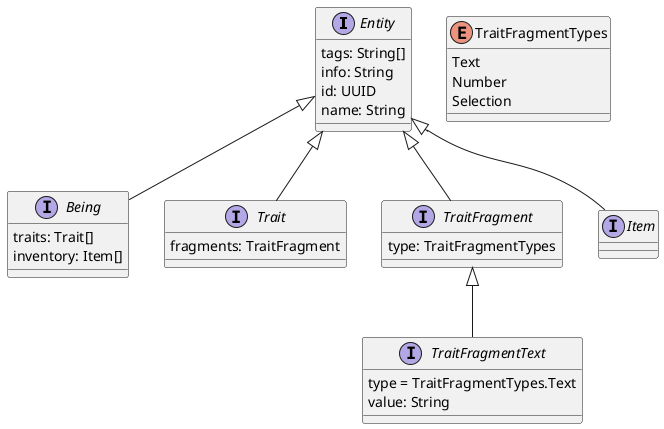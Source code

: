 @startuml

interface Entity {
  tags: String[]
  info: String
  id: UUID
  name: String
}

interface Being extends Entity {
  traits: Trait[]
  inventory: Item[]
}

interface Trait extends Entity {
  fragments: TraitFragment
}

interface TraitFragment extends Entity {
  type: TraitFragmentTypes
}

enum TraitFragmentTypes {
  Text
  Number
  Selection
}

interface TraitFragmentText extends TraitFragment {
  type = TraitFragmentTypes.Text
  value: String
}

interface Item extends Entity {}

@enduml



@startuml

abstract class AbstractList
abstract AbstractCollection
interface List
interface Collection

List <|-- AbstractList
Collection <|-- AbstractCollection

Collection <|- List
AbstractCollection <|- AbstractList
AbstractList <|-- ArrayList

class ArrayList {
Object[] elementData
size()
}

enum TimeUnit {
DAYS
HOURS
MINUTES
}

@enduml
